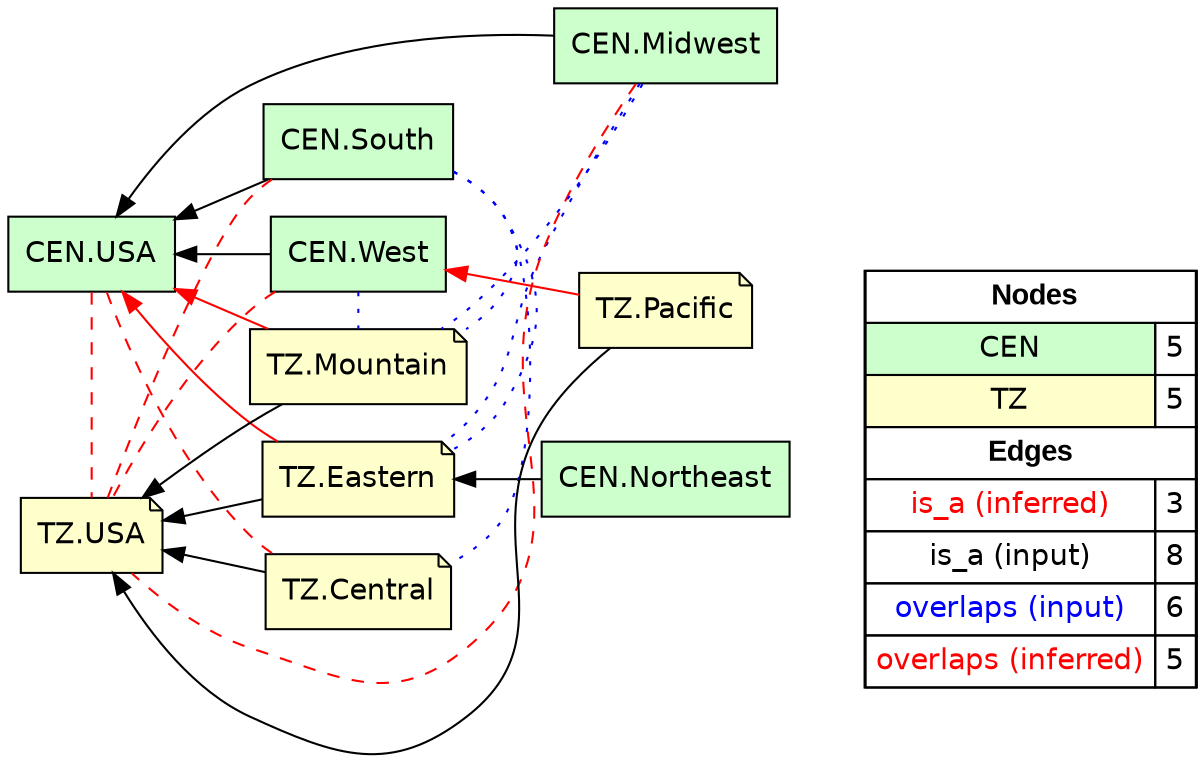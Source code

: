 digraph{
rankdir=RL
node[shape=box style=filled fillcolor="#CCFFCC" fontname="helvetica"] 
"CEN.Midwest"
"CEN.USA"
"CEN.Northeast"
"CEN.West"
"CEN.South"
node[shape=note style=filled fillcolor="#FFFFCC" fontname="helvetica"] 
"TZ.Eastern"
"TZ.Pacific"
"TZ.Central"
"TZ.USA"
"TZ.Mountain"
edge[arrowhead=normal style=solid color="#FF0000" constraint=true penwidth=1]
"TZ.Eastern" -> "CEN.USA"
"TZ.Pacific" -> "CEN.West"
"TZ.Mountain" -> "CEN.USA"
edge[arrowhead=normal style=dotted color="#000000" constraint=true penwidth=1]
edge[arrowhead=normal style=solid color="#000000" constraint=true penwidth=1]
"TZ.Pacific" -> "TZ.USA"
"CEN.South" -> "CEN.USA"
"CEN.Midwest" -> "CEN.USA"
"TZ.Mountain" -> "TZ.USA"
"CEN.West" -> "CEN.USA"
"CEN.Northeast" -> "TZ.Eastern"
"TZ.Eastern" -> "TZ.USA"
"TZ.Central" -> "TZ.USA"
edge[arrowhead=none style=dotted color="#0000FF" constraint=false penwidth=1]
"CEN.Midwest" -> "TZ.Mountain"
"CEN.Midwest" -> "TZ.Eastern"
"CEN.South" -> "TZ.Central"
"CEN.West" -> "TZ.Mountain"
"CEN.South" -> "TZ.Mountain"
"CEN.South" -> "TZ.Eastern"
edge[arrowhead=none style=dashed color="#FF0000" constraint=false penwidth=1]
"CEN.Midwest" -> "TZ.USA"
"CEN.West" -> "TZ.USA"
"CEN.USA" -> "TZ.Central"
"CEN.South" -> "TZ.USA"
"CEN.USA" -> "TZ.USA"
node[shape=box] 
{rank=source Legend [fillcolor= white margin=0 label=< 
 <TABLE BORDER="0" CELLBORDER="1" CELLSPACING="0" CELLPADDING="4"> 
<TR> <TD COLSPAN="2"><font face="Arial Black"> Nodes</font></TD> </TR> 
<TR> 
 <TD bgcolor="#CCFFCC" fontname="helvetica">CEN</TD> 
 <TD>5</TD> 
 </TR> 
<TR> 
 <TD bgcolor="#FFFFCC" fontname="helvetica">TZ</TD> 
 <TD>5</TD> 
 </TR> 
<TR> <TD COLSPAN="2"><font face = "Arial Black"> Edges </font></TD> </TR> 
<TR> 
 <TD><font color ="#FF0000">is_a (inferred)</font></TD><TD>3</TD>
</TR>
<TR> 
 <TD><font color ="#000000">is_a (input)</font></TD><TD>8</TD>
</TR>
<TR> 
 <TD><font color ="#0000FF">overlaps (input)</font></TD><TD>6</TD>
</TR>
<TR> 
 <TD><font color ="#FF0000">overlaps (inferred)</font></TD><TD>5</TD>
</TR>
</TABLE> 
 >] } 
}